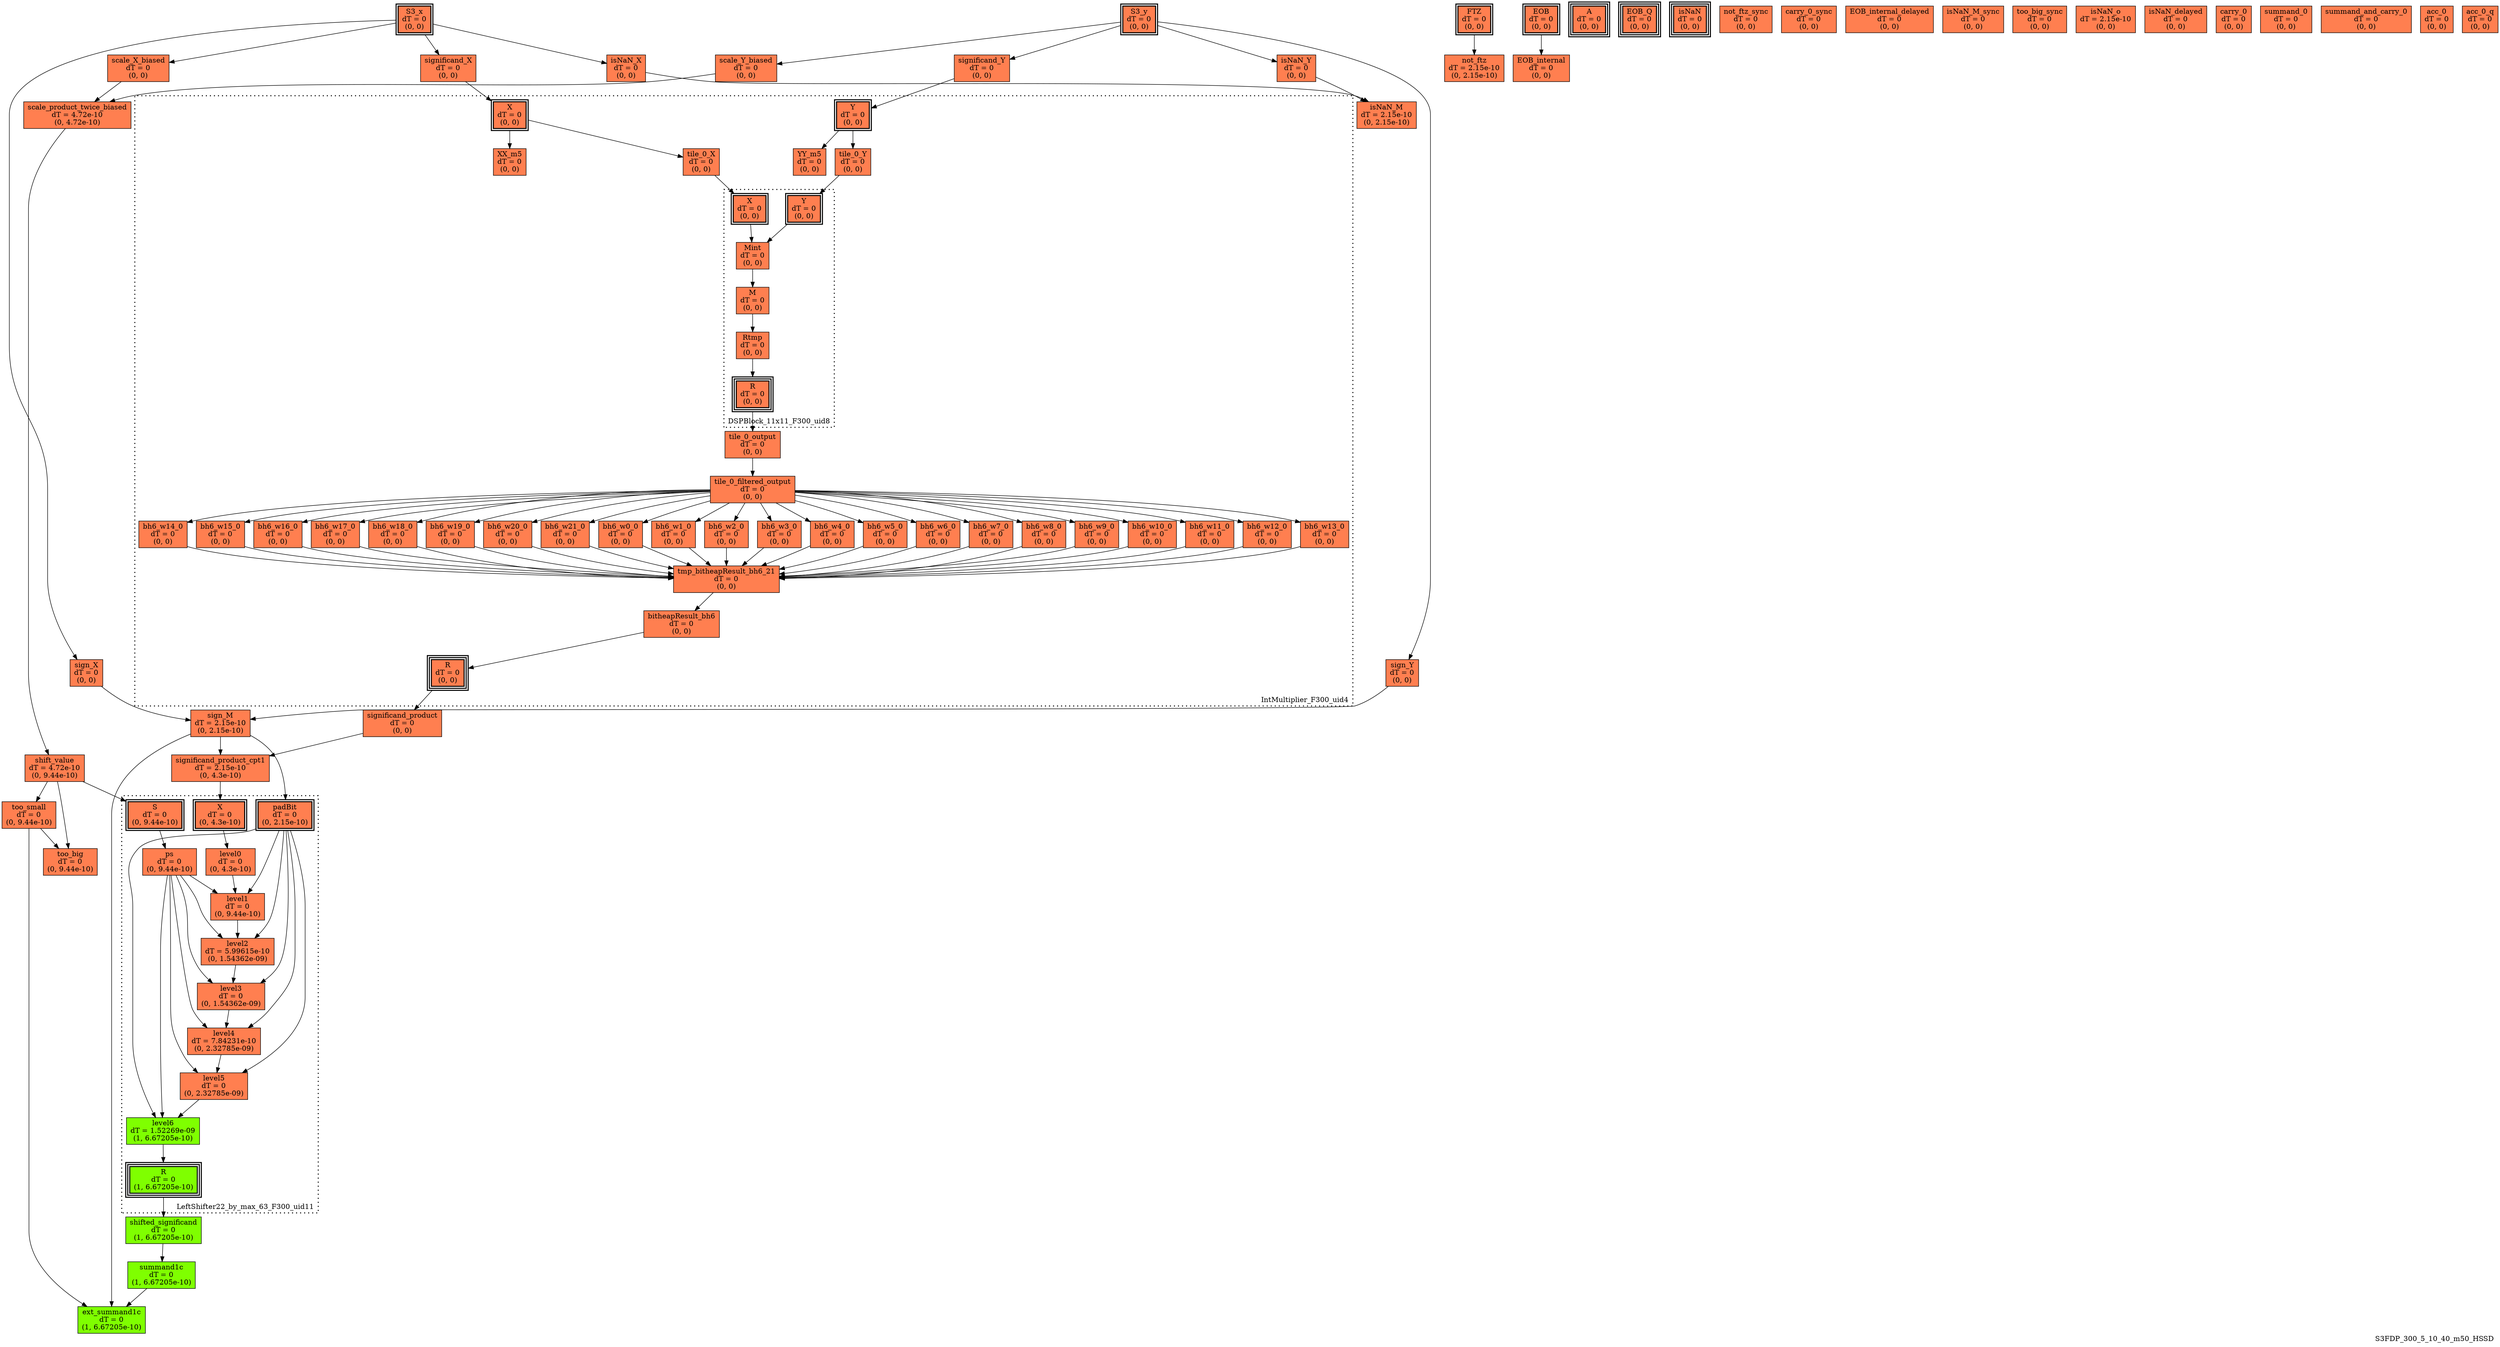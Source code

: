 digraph S3FDP_300_5_10_40_m50_HSSD
{
	//graph drawing options
	label=S3FDP_300_5_10_40_m50_HSSD;
	labelloc=bottom;
	labeljust=right;
	ratio=auto;
	nodesep=0.25;
	ranksep=0.5;

	//input/output signals of operator S3FDP_300_5_10_40_m50_HSSD
	S3_x__S3FDP_300_5_10_40_m50_HSSD [ label="S3_x\ndT = 0\n(0, 0)", shape=box, color=black, style="bold, filled", fillcolor=coral, peripheries=2 ];
	S3_y__S3FDP_300_5_10_40_m50_HSSD [ label="S3_y\ndT = 0\n(0, 0)", shape=box, color=black, style="bold, filled", fillcolor=coral, peripheries=2 ];
	FTZ__S3FDP_300_5_10_40_m50_HSSD [ label="FTZ\ndT = 0\n(0, 0)", shape=box, color=black, style="bold, filled", fillcolor=coral, peripheries=2 ];
	EOB__S3FDP_300_5_10_40_m50_HSSD [ label="EOB\ndT = 0\n(0, 0)", shape=box, color=black, style="bold, filled", fillcolor=coral, peripheries=2 ];
	A__S3FDP_300_5_10_40_m50_HSSD [ label="A\ndT = 0\n(0, 0)", shape=box, color=black, style="bold, filled", fillcolor=coral, peripheries=3 ];
	EOB_Q__S3FDP_300_5_10_40_m50_HSSD [ label="EOB_Q\ndT = 0\n(0, 0)", shape=box, color=black, style="bold, filled", fillcolor=coral, peripheries=3 ];
	isNaN__S3FDP_300_5_10_40_m50_HSSD [ label="isNaN\ndT = 0\n(0, 0)", shape=box, color=black, style="bold, filled", fillcolor=coral, peripheries=3 ];
	{rank=same S3_x__S3FDP_300_5_10_40_m50_HSSD, S3_y__S3FDP_300_5_10_40_m50_HSSD, FTZ__S3FDP_300_5_10_40_m50_HSSD, EOB__S3FDP_300_5_10_40_m50_HSSD};
	{rank=same A__S3FDP_300_5_10_40_m50_HSSD, EOB_Q__S3FDP_300_5_10_40_m50_HSSD, isNaN__S3FDP_300_5_10_40_m50_HSSD};
	//internal signals of operator S3FDP_300_5_10_40_m50_HSSD
	sign_X__S3FDP_300_5_10_40_m50_HSSD [ label="sign_X\ndT = 0\n(0, 0)", shape=box, color=black, style=filled, fillcolor=coral, peripheries=1 ];
	sign_Y__S3FDP_300_5_10_40_m50_HSSD [ label="sign_Y\ndT = 0\n(0, 0)", shape=box, color=black, style=filled, fillcolor=coral, peripheries=1 ];
	sign_M__S3FDP_300_5_10_40_m50_HSSD [ label="sign_M\ndT = 2.15e-10\n(0, 2.15e-10)", shape=box, color=black, style=filled, fillcolor=coral, peripheries=1 ];
	isNaN_X__S3FDP_300_5_10_40_m50_HSSD [ label="isNaN_X\ndT = 0\n(0, 0)", shape=box, color=black, style=filled, fillcolor=coral, peripheries=1 ];
	isNaN_Y__S3FDP_300_5_10_40_m50_HSSD [ label="isNaN_Y\ndT = 0\n(0, 0)", shape=box, color=black, style=filled, fillcolor=coral, peripheries=1 ];
	isNaN_M__S3FDP_300_5_10_40_m50_HSSD [ label="isNaN_M\ndT = 2.15e-10\n(0, 2.15e-10)", shape=box, color=black, style=filled, fillcolor=coral, peripheries=1 ];
	significand_X__S3FDP_300_5_10_40_m50_HSSD [ label="significand_X\ndT = 0\n(0, 0)", shape=box, color=black, style=filled, fillcolor=coral, peripheries=1 ];
	significand_Y__S3FDP_300_5_10_40_m50_HSSD [ label="significand_Y\ndT = 0\n(0, 0)", shape=box, color=black, style=filled, fillcolor=coral, peripheries=1 ];
	significand_product__S3FDP_300_5_10_40_m50_HSSD [ label="significand_product\ndT = 0\n(0, 0)", shape=box, color=black, style=filled, fillcolor=coral, peripheries=1 ];
	scale_X_biased__S3FDP_300_5_10_40_m50_HSSD [ label="scale_X_biased\ndT = 0\n(0, 0)", shape=box, color=black, style=filled, fillcolor=coral, peripheries=1 ];
	scale_Y_biased__S3FDP_300_5_10_40_m50_HSSD [ label="scale_Y_biased\ndT = 0\n(0, 0)", shape=box, color=black, style=filled, fillcolor=coral, peripheries=1 ];
	scale_product_twice_biased__S3FDP_300_5_10_40_m50_HSSD [ label="scale_product_twice_biased\ndT = 4.72e-10\n(0, 4.72e-10)", shape=box, color=black, style=filled, fillcolor=coral, peripheries=1 ];
	significand_product_cpt1__S3FDP_300_5_10_40_m50_HSSD [ label="significand_product_cpt1\ndT = 2.15e-10\n(0, 4.3e-10)", shape=box, color=black, style=filled, fillcolor=coral, peripheries=1 ];
	shift_value__S3FDP_300_5_10_40_m50_HSSD [ label="shift_value\ndT = 4.72e-10\n(0, 9.44e-10)", shape=box, color=black, style=filled, fillcolor=coral, peripheries=1 ];
	shifted_significand__S3FDP_300_5_10_40_m50_HSSD [ label="shifted_significand\ndT = 0\n(1, 6.67205e-10)", shape=box, color=black, style=filled, fillcolor=chartreuse, peripheries=1 ];
	too_small__S3FDP_300_5_10_40_m50_HSSD [ label="too_small\ndT = 0\n(0, 9.44e-10)", shape=box, color=black, style=filled, fillcolor=coral, peripheries=1 ];
	too_big__S3FDP_300_5_10_40_m50_HSSD [ label="too_big\ndT = 0\n(0, 9.44e-10)", shape=box, color=black, style=filled, fillcolor=coral, peripheries=1 ];
	summand1c__S3FDP_300_5_10_40_m50_HSSD [ label="summand1c\ndT = 0\n(1, 6.67205e-10)", shape=box, color=black, style=filled, fillcolor=chartreuse, peripheries=1 ];
	ext_summand1c__S3FDP_300_5_10_40_m50_HSSD [ label="ext_summand1c\ndT = 0\n(1, 6.67205e-10)", shape=box, color=black, style=filled, fillcolor=chartreuse, peripheries=1 ];
	not_ftz__S3FDP_300_5_10_40_m50_HSSD [ label="not_ftz\ndT = 2.15e-10\n(0, 2.15e-10)", shape=box, color=black, style=filled, fillcolor=coral, peripheries=1 ];
	EOB_internal__S3FDP_300_5_10_40_m50_HSSD [ label="EOB_internal\ndT = 0\n(0, 0)", shape=box, color=black, style=filled, fillcolor=coral, peripheries=1 ];
	not_ftz_sync__S3FDP_300_5_10_40_m50_HSSD [ label="not_ftz_sync\ndT = 0\n(0, 0)", shape=box, color=black, style=filled, fillcolor=coral, peripheries=1 ];
	carry_0_sync__S3FDP_300_5_10_40_m50_HSSD [ label="carry_0_sync\ndT = 0\n(0, 0)", shape=box, color=black, style=filled, fillcolor=coral, peripheries=1 ];
	EOB_internal_delayed__S3FDP_300_5_10_40_m50_HSSD [ label="EOB_internal_delayed\ndT = 0\n(0, 0)", shape=box, color=black, style=filled, fillcolor=coral, peripheries=1 ];
	isNaN_M_sync__S3FDP_300_5_10_40_m50_HSSD [ label="isNaN_M_sync\ndT = 0\n(0, 0)", shape=box, color=black, style=filled, fillcolor=coral, peripheries=1 ];
	too_big_sync__S3FDP_300_5_10_40_m50_HSSD [ label="too_big_sync\ndT = 0\n(0, 0)", shape=box, color=black, style=filled, fillcolor=coral, peripheries=1 ];
	isNaN_o__S3FDP_300_5_10_40_m50_HSSD [ label="isNaN_o\ndT = 2.15e-10\n(0, 0)", shape=box, color=black, style=filled, fillcolor=coral, peripheries=1 ];
	isNaN_delayed__S3FDP_300_5_10_40_m50_HSSD [ label="isNaN_delayed\ndT = 0\n(0, 0)", shape=box, color=black, style=filled, fillcolor=coral, peripheries=1 ];
	carry_0__S3FDP_300_5_10_40_m50_HSSD [ label="carry_0\ndT = 0\n(0, 0)", shape=box, color=black, style=filled, fillcolor=coral, peripheries=1 ];
	summand_0__S3FDP_300_5_10_40_m50_HSSD [ label="summand_0\ndT = 0\n(0, 0)", shape=box, color=black, style=filled, fillcolor=coral, peripheries=1 ];
	summand_and_carry_0__S3FDP_300_5_10_40_m50_HSSD [ label="summand_and_carry_0\ndT = 0\n(0, 0)", shape=box, color=black, style=filled, fillcolor=coral, peripheries=1 ];
	acc_0__S3FDP_300_5_10_40_m50_HSSD [ label="acc_0\ndT = 0\n(0, 0)", shape=box, color=black, style=filled, fillcolor=coral, peripheries=1 ];
	acc_0_q__S3FDP_300_5_10_40_m50_HSSD [ label="acc_0_q\ndT = 0\n(0, 0)", shape=box, color=black, style=filled, fillcolor=coral, peripheries=1 ];

	//subcomponents of operator S3FDP_300_5_10_40_m50_HSSD

	subgraph cluster_IntMultiplier_F300_uid4
	{
		//graph drawing options
		label=IntMultiplier_F300_uid4;
		labelloc=bottom;
		labeljust=right;
		style="bold, dotted";
		ratio=auto;
		nodesep=0.25;
		ranksep=0.5;

		//input/output signals of operator IntMultiplier_F300_uid4
		X__IntMultiplier_F300_uid4 [ label="X\ndT = 0\n(0, 0)", shape=box, color=black, style="bold, filled", fillcolor=coral, peripheries=2 ];
		Y__IntMultiplier_F300_uid4 [ label="Y\ndT = 0\n(0, 0)", shape=box, color=black, style="bold, filled", fillcolor=coral, peripheries=2 ];
		R__IntMultiplier_F300_uid4 [ label="R\ndT = 0\n(0, 0)", shape=box, color=black, style="bold, filled", fillcolor=coral, peripheries=3 ];
		{rank=same X__IntMultiplier_F300_uid4, Y__IntMultiplier_F300_uid4};
		{rank=same R__IntMultiplier_F300_uid4};
		//internal signals of operator IntMultiplier_F300_uid4
		XX_m5__IntMultiplier_F300_uid4 [ label="XX_m5\ndT = 0\n(0, 0)", shape=box, color=black, style=filled, fillcolor=coral, peripheries=1 ];
		YY_m5__IntMultiplier_F300_uid4 [ label="YY_m5\ndT = 0\n(0, 0)", shape=box, color=black, style=filled, fillcolor=coral, peripheries=1 ];
		tile_0_X__IntMultiplier_F300_uid4 [ label="tile_0_X\ndT = 0\n(0, 0)", shape=box, color=black, style=filled, fillcolor=coral, peripheries=1 ];
		tile_0_Y__IntMultiplier_F300_uid4 [ label="tile_0_Y\ndT = 0\n(0, 0)", shape=box, color=black, style=filled, fillcolor=coral, peripheries=1 ];
		tile_0_output__IntMultiplier_F300_uid4 [ label="tile_0_output\ndT = 0\n(0, 0)", shape=box, color=black, style=filled, fillcolor=coral, peripheries=1 ];
		tile_0_filtered_output__IntMultiplier_F300_uid4 [ label="tile_0_filtered_output\ndT = 0\n(0, 0)", shape=box, color=black, style=filled, fillcolor=coral, peripheries=1 ];
		bh6_w0_0__IntMultiplier_F300_uid4 [ label="bh6_w0_0\ndT = 0\n(0, 0)", shape=box, color=black, style=filled, fillcolor=coral, peripheries=1 ];
		bh6_w1_0__IntMultiplier_F300_uid4 [ label="bh6_w1_0\ndT = 0\n(0, 0)", shape=box, color=black, style=filled, fillcolor=coral, peripheries=1 ];
		bh6_w2_0__IntMultiplier_F300_uid4 [ label="bh6_w2_0\ndT = 0\n(0, 0)", shape=box, color=black, style=filled, fillcolor=coral, peripheries=1 ];
		bh6_w3_0__IntMultiplier_F300_uid4 [ label="bh6_w3_0\ndT = 0\n(0, 0)", shape=box, color=black, style=filled, fillcolor=coral, peripheries=1 ];
		bh6_w4_0__IntMultiplier_F300_uid4 [ label="bh6_w4_0\ndT = 0\n(0, 0)", shape=box, color=black, style=filled, fillcolor=coral, peripheries=1 ];
		bh6_w5_0__IntMultiplier_F300_uid4 [ label="bh6_w5_0\ndT = 0\n(0, 0)", shape=box, color=black, style=filled, fillcolor=coral, peripheries=1 ];
		bh6_w6_0__IntMultiplier_F300_uid4 [ label="bh6_w6_0\ndT = 0\n(0, 0)", shape=box, color=black, style=filled, fillcolor=coral, peripheries=1 ];
		bh6_w7_0__IntMultiplier_F300_uid4 [ label="bh6_w7_0\ndT = 0\n(0, 0)", shape=box, color=black, style=filled, fillcolor=coral, peripheries=1 ];
		bh6_w8_0__IntMultiplier_F300_uid4 [ label="bh6_w8_0\ndT = 0\n(0, 0)", shape=box, color=black, style=filled, fillcolor=coral, peripheries=1 ];
		bh6_w9_0__IntMultiplier_F300_uid4 [ label="bh6_w9_0\ndT = 0\n(0, 0)", shape=box, color=black, style=filled, fillcolor=coral, peripheries=1 ];
		bh6_w10_0__IntMultiplier_F300_uid4 [ label="bh6_w10_0\ndT = 0\n(0, 0)", shape=box, color=black, style=filled, fillcolor=coral, peripheries=1 ];
		bh6_w11_0__IntMultiplier_F300_uid4 [ label="bh6_w11_0\ndT = 0\n(0, 0)", shape=box, color=black, style=filled, fillcolor=coral, peripheries=1 ];
		bh6_w12_0__IntMultiplier_F300_uid4 [ label="bh6_w12_0\ndT = 0\n(0, 0)", shape=box, color=black, style=filled, fillcolor=coral, peripheries=1 ];
		bh6_w13_0__IntMultiplier_F300_uid4 [ label="bh6_w13_0\ndT = 0\n(0, 0)", shape=box, color=black, style=filled, fillcolor=coral, peripheries=1 ];
		bh6_w14_0__IntMultiplier_F300_uid4 [ label="bh6_w14_0\ndT = 0\n(0, 0)", shape=box, color=black, style=filled, fillcolor=coral, peripheries=1 ];
		bh6_w15_0__IntMultiplier_F300_uid4 [ label="bh6_w15_0\ndT = 0\n(0, 0)", shape=box, color=black, style=filled, fillcolor=coral, peripheries=1 ];
		bh6_w16_0__IntMultiplier_F300_uid4 [ label="bh6_w16_0\ndT = 0\n(0, 0)", shape=box, color=black, style=filled, fillcolor=coral, peripheries=1 ];
		bh6_w17_0__IntMultiplier_F300_uid4 [ label="bh6_w17_0\ndT = 0\n(0, 0)", shape=box, color=black, style=filled, fillcolor=coral, peripheries=1 ];
		bh6_w18_0__IntMultiplier_F300_uid4 [ label="bh6_w18_0\ndT = 0\n(0, 0)", shape=box, color=black, style=filled, fillcolor=coral, peripheries=1 ];
		bh6_w19_0__IntMultiplier_F300_uid4 [ label="bh6_w19_0\ndT = 0\n(0, 0)", shape=box, color=black, style=filled, fillcolor=coral, peripheries=1 ];
		bh6_w20_0__IntMultiplier_F300_uid4 [ label="bh6_w20_0\ndT = 0\n(0, 0)", shape=box, color=black, style=filled, fillcolor=coral, peripheries=1 ];
		bh6_w21_0__IntMultiplier_F300_uid4 [ label="bh6_w21_0\ndT = 0\n(0, 0)", shape=box, color=black, style=filled, fillcolor=coral, peripheries=1 ];
		tmp_bitheapResult_bh6_21__IntMultiplier_F300_uid4 [ label="tmp_bitheapResult_bh6_21\ndT = 0\n(0, 0)", shape=box, color=black, style=filled, fillcolor=coral, peripheries=1 ];
		bitheapResult_bh6__IntMultiplier_F300_uid4 [ label="bitheapResult_bh6\ndT = 0\n(0, 0)", shape=box, color=black, style=filled, fillcolor=coral, peripheries=1 ];

		//subcomponents of operator IntMultiplier_F300_uid4

		subgraph cluster_DSPBlock_11x11_F300_uid8
		{
			//graph drawing options
			label=DSPBlock_11x11_F300_uid8;
			labelloc=bottom;
			labeljust=right;
			style="bold, dotted";
			ratio=auto;
			nodesep=0.25;
			ranksep=0.5;

			//input/output signals of operator DSPBlock_11x11_F300_uid8
			X__DSPBlock_11x11_F300_uid8 [ label="X\ndT = 0\n(0, 0)", shape=box, color=black, style="bold, filled", fillcolor=coral, peripheries=2 ];
			Y__DSPBlock_11x11_F300_uid8 [ label="Y\ndT = 0\n(0, 0)", shape=box, color=black, style="bold, filled", fillcolor=coral, peripheries=2 ];
			R__DSPBlock_11x11_F300_uid8 [ label="R\ndT = 0\n(0, 0)", shape=box, color=black, style="bold, filled", fillcolor=coral, peripheries=3 ];
			{rank=same X__DSPBlock_11x11_F300_uid8, Y__DSPBlock_11x11_F300_uid8};
			{rank=same R__DSPBlock_11x11_F300_uid8};
			//internal signals of operator DSPBlock_11x11_F300_uid8
			Mint__DSPBlock_11x11_F300_uid8 [ label="Mint\ndT = 0\n(0, 0)", shape=box, color=black, style=filled, fillcolor=coral, peripheries=1 ];
			M__DSPBlock_11x11_F300_uid8 [ label="M\ndT = 0\n(0, 0)", shape=box, color=black, style=filled, fillcolor=coral, peripheries=1 ];
			Rtmp__DSPBlock_11x11_F300_uid8 [ label="Rtmp\ndT = 0\n(0, 0)", shape=box, color=black, style=filled, fillcolor=coral, peripheries=1 ];

			//subcomponents of operator DSPBlock_11x11_F300_uid8

			//input and internal signal connections of operator DSPBlock_11x11_F300_uid8
			X__DSPBlock_11x11_F300_uid8 -> Mint__DSPBlock_11x11_F300_uid8 [ arrowhead=normal, arrowsize=1.0, arrowtail=normal, color=black, dir=forward  ];
			Y__DSPBlock_11x11_F300_uid8 -> Mint__DSPBlock_11x11_F300_uid8 [ arrowhead=normal, arrowsize=1.0, arrowtail=normal, color=black, dir=forward  ];
			Mint__DSPBlock_11x11_F300_uid8 -> M__DSPBlock_11x11_F300_uid8 [ arrowhead=normal, arrowsize=1.0, arrowtail=normal, color=black, dir=forward  ];
			M__DSPBlock_11x11_F300_uid8 -> Rtmp__DSPBlock_11x11_F300_uid8 [ arrowhead=normal, arrowsize=1.0, arrowtail=normal, color=black, dir=forward  ];
			Rtmp__DSPBlock_11x11_F300_uid8 -> R__DSPBlock_11x11_F300_uid8 [ arrowhead=normal, arrowsize=1.0, arrowtail=normal, color=black, dir=forward  ];
		}

			//output signal connections of operator DSPBlock_11x11_F300_uid8
			R__DSPBlock_11x11_F300_uid8 -> tile_0_output__IntMultiplier_F300_uid4 [ arrowhead=normal, arrowsize=1.0, arrowtail=normal, color=black, dir=forward  ];

		//input and internal signal connections of operator IntMultiplier_F300_uid4
		X__IntMultiplier_F300_uid4 -> XX_m5__IntMultiplier_F300_uid4 [ arrowhead=normal, arrowsize=1.0, arrowtail=normal, color=black, dir=forward  ];
		X__IntMultiplier_F300_uid4 -> tile_0_X__IntMultiplier_F300_uid4 [ arrowhead=normal, arrowsize=1.0, arrowtail=normal, color=black, dir=forward  ];
		Y__IntMultiplier_F300_uid4 -> YY_m5__IntMultiplier_F300_uid4 [ arrowhead=normal, arrowsize=1.0, arrowtail=normal, color=black, dir=forward  ];
		Y__IntMultiplier_F300_uid4 -> tile_0_Y__IntMultiplier_F300_uid4 [ arrowhead=normal, arrowsize=1.0, arrowtail=normal, color=black, dir=forward  ];
		tile_0_X__IntMultiplier_F300_uid4 -> X__DSPBlock_11x11_F300_uid8 [ arrowhead=normal, arrowsize=1.0, arrowtail=normal, color=black, dir=forward  ];
		tile_0_Y__IntMultiplier_F300_uid4 -> Y__DSPBlock_11x11_F300_uid8 [ arrowhead=normal, arrowsize=1.0, arrowtail=normal, color=black, dir=forward  ];
		tile_0_output__IntMultiplier_F300_uid4 -> tile_0_filtered_output__IntMultiplier_F300_uid4 [ arrowhead=normal, arrowsize=1.0, arrowtail=normal, color=black, dir=forward  ];
		tile_0_filtered_output__IntMultiplier_F300_uid4 -> bh6_w0_0__IntMultiplier_F300_uid4 [ arrowhead=normal, arrowsize=1.0, arrowtail=normal, color=black, dir=forward  ];
		tile_0_filtered_output__IntMultiplier_F300_uid4 -> bh6_w1_0__IntMultiplier_F300_uid4 [ arrowhead=normal, arrowsize=1.0, arrowtail=normal, color=black, dir=forward  ];
		tile_0_filtered_output__IntMultiplier_F300_uid4 -> bh6_w2_0__IntMultiplier_F300_uid4 [ arrowhead=normal, arrowsize=1.0, arrowtail=normal, color=black, dir=forward  ];
		tile_0_filtered_output__IntMultiplier_F300_uid4 -> bh6_w3_0__IntMultiplier_F300_uid4 [ arrowhead=normal, arrowsize=1.0, arrowtail=normal, color=black, dir=forward  ];
		tile_0_filtered_output__IntMultiplier_F300_uid4 -> bh6_w4_0__IntMultiplier_F300_uid4 [ arrowhead=normal, arrowsize=1.0, arrowtail=normal, color=black, dir=forward  ];
		tile_0_filtered_output__IntMultiplier_F300_uid4 -> bh6_w5_0__IntMultiplier_F300_uid4 [ arrowhead=normal, arrowsize=1.0, arrowtail=normal, color=black, dir=forward  ];
		tile_0_filtered_output__IntMultiplier_F300_uid4 -> bh6_w6_0__IntMultiplier_F300_uid4 [ arrowhead=normal, arrowsize=1.0, arrowtail=normal, color=black, dir=forward  ];
		tile_0_filtered_output__IntMultiplier_F300_uid4 -> bh6_w7_0__IntMultiplier_F300_uid4 [ arrowhead=normal, arrowsize=1.0, arrowtail=normal, color=black, dir=forward  ];
		tile_0_filtered_output__IntMultiplier_F300_uid4 -> bh6_w8_0__IntMultiplier_F300_uid4 [ arrowhead=normal, arrowsize=1.0, arrowtail=normal, color=black, dir=forward  ];
		tile_0_filtered_output__IntMultiplier_F300_uid4 -> bh6_w9_0__IntMultiplier_F300_uid4 [ arrowhead=normal, arrowsize=1.0, arrowtail=normal, color=black, dir=forward  ];
		tile_0_filtered_output__IntMultiplier_F300_uid4 -> bh6_w10_0__IntMultiplier_F300_uid4 [ arrowhead=normal, arrowsize=1.0, arrowtail=normal, color=black, dir=forward  ];
		tile_0_filtered_output__IntMultiplier_F300_uid4 -> bh6_w11_0__IntMultiplier_F300_uid4 [ arrowhead=normal, arrowsize=1.0, arrowtail=normal, color=black, dir=forward  ];
		tile_0_filtered_output__IntMultiplier_F300_uid4 -> bh6_w12_0__IntMultiplier_F300_uid4 [ arrowhead=normal, arrowsize=1.0, arrowtail=normal, color=black, dir=forward  ];
		tile_0_filtered_output__IntMultiplier_F300_uid4 -> bh6_w13_0__IntMultiplier_F300_uid4 [ arrowhead=normal, arrowsize=1.0, arrowtail=normal, color=black, dir=forward  ];
		tile_0_filtered_output__IntMultiplier_F300_uid4 -> bh6_w14_0__IntMultiplier_F300_uid4 [ arrowhead=normal, arrowsize=1.0, arrowtail=normal, color=black, dir=forward  ];
		tile_0_filtered_output__IntMultiplier_F300_uid4 -> bh6_w15_0__IntMultiplier_F300_uid4 [ arrowhead=normal, arrowsize=1.0, arrowtail=normal, color=black, dir=forward  ];
		tile_0_filtered_output__IntMultiplier_F300_uid4 -> bh6_w16_0__IntMultiplier_F300_uid4 [ arrowhead=normal, arrowsize=1.0, arrowtail=normal, color=black, dir=forward  ];
		tile_0_filtered_output__IntMultiplier_F300_uid4 -> bh6_w17_0__IntMultiplier_F300_uid4 [ arrowhead=normal, arrowsize=1.0, arrowtail=normal, color=black, dir=forward  ];
		tile_0_filtered_output__IntMultiplier_F300_uid4 -> bh6_w18_0__IntMultiplier_F300_uid4 [ arrowhead=normal, arrowsize=1.0, arrowtail=normal, color=black, dir=forward  ];
		tile_0_filtered_output__IntMultiplier_F300_uid4 -> bh6_w19_0__IntMultiplier_F300_uid4 [ arrowhead=normal, arrowsize=1.0, arrowtail=normal, color=black, dir=forward  ];
		tile_0_filtered_output__IntMultiplier_F300_uid4 -> bh6_w20_0__IntMultiplier_F300_uid4 [ arrowhead=normal, arrowsize=1.0, arrowtail=normal, color=black, dir=forward  ];
		tile_0_filtered_output__IntMultiplier_F300_uid4 -> bh6_w21_0__IntMultiplier_F300_uid4 [ arrowhead=normal, arrowsize=1.0, arrowtail=normal, color=black, dir=forward  ];
		bh6_w0_0__IntMultiplier_F300_uid4 -> tmp_bitheapResult_bh6_21__IntMultiplier_F300_uid4 [ arrowhead=normal, arrowsize=1.0, arrowtail=normal, color=black, dir=forward  ];
		bh6_w1_0__IntMultiplier_F300_uid4 -> tmp_bitheapResult_bh6_21__IntMultiplier_F300_uid4 [ arrowhead=normal, arrowsize=1.0, arrowtail=normal, color=black, dir=forward  ];
		bh6_w2_0__IntMultiplier_F300_uid4 -> tmp_bitheapResult_bh6_21__IntMultiplier_F300_uid4 [ arrowhead=normal, arrowsize=1.0, arrowtail=normal, color=black, dir=forward  ];
		bh6_w3_0__IntMultiplier_F300_uid4 -> tmp_bitheapResult_bh6_21__IntMultiplier_F300_uid4 [ arrowhead=normal, arrowsize=1.0, arrowtail=normal, color=black, dir=forward  ];
		bh6_w4_0__IntMultiplier_F300_uid4 -> tmp_bitheapResult_bh6_21__IntMultiplier_F300_uid4 [ arrowhead=normal, arrowsize=1.0, arrowtail=normal, color=black, dir=forward  ];
		bh6_w5_0__IntMultiplier_F300_uid4 -> tmp_bitheapResult_bh6_21__IntMultiplier_F300_uid4 [ arrowhead=normal, arrowsize=1.0, arrowtail=normal, color=black, dir=forward  ];
		bh6_w6_0__IntMultiplier_F300_uid4 -> tmp_bitheapResult_bh6_21__IntMultiplier_F300_uid4 [ arrowhead=normal, arrowsize=1.0, arrowtail=normal, color=black, dir=forward  ];
		bh6_w7_0__IntMultiplier_F300_uid4 -> tmp_bitheapResult_bh6_21__IntMultiplier_F300_uid4 [ arrowhead=normal, arrowsize=1.0, arrowtail=normal, color=black, dir=forward  ];
		bh6_w8_0__IntMultiplier_F300_uid4 -> tmp_bitheapResult_bh6_21__IntMultiplier_F300_uid4 [ arrowhead=normal, arrowsize=1.0, arrowtail=normal, color=black, dir=forward  ];
		bh6_w9_0__IntMultiplier_F300_uid4 -> tmp_bitheapResult_bh6_21__IntMultiplier_F300_uid4 [ arrowhead=normal, arrowsize=1.0, arrowtail=normal, color=black, dir=forward  ];
		bh6_w10_0__IntMultiplier_F300_uid4 -> tmp_bitheapResult_bh6_21__IntMultiplier_F300_uid4 [ arrowhead=normal, arrowsize=1.0, arrowtail=normal, color=black, dir=forward  ];
		bh6_w11_0__IntMultiplier_F300_uid4 -> tmp_bitheapResult_bh6_21__IntMultiplier_F300_uid4 [ arrowhead=normal, arrowsize=1.0, arrowtail=normal, color=black, dir=forward  ];
		bh6_w12_0__IntMultiplier_F300_uid4 -> tmp_bitheapResult_bh6_21__IntMultiplier_F300_uid4 [ arrowhead=normal, arrowsize=1.0, arrowtail=normal, color=black, dir=forward  ];
		bh6_w13_0__IntMultiplier_F300_uid4 -> tmp_bitheapResult_bh6_21__IntMultiplier_F300_uid4 [ arrowhead=normal, arrowsize=1.0, arrowtail=normal, color=black, dir=forward  ];
		bh6_w14_0__IntMultiplier_F300_uid4 -> tmp_bitheapResult_bh6_21__IntMultiplier_F300_uid4 [ arrowhead=normal, arrowsize=1.0, arrowtail=normal, color=black, dir=forward  ];
		bh6_w15_0__IntMultiplier_F300_uid4 -> tmp_bitheapResult_bh6_21__IntMultiplier_F300_uid4 [ arrowhead=normal, arrowsize=1.0, arrowtail=normal, color=black, dir=forward  ];
		bh6_w16_0__IntMultiplier_F300_uid4 -> tmp_bitheapResult_bh6_21__IntMultiplier_F300_uid4 [ arrowhead=normal, arrowsize=1.0, arrowtail=normal, color=black, dir=forward  ];
		bh6_w17_0__IntMultiplier_F300_uid4 -> tmp_bitheapResult_bh6_21__IntMultiplier_F300_uid4 [ arrowhead=normal, arrowsize=1.0, arrowtail=normal, color=black, dir=forward  ];
		bh6_w18_0__IntMultiplier_F300_uid4 -> tmp_bitheapResult_bh6_21__IntMultiplier_F300_uid4 [ arrowhead=normal, arrowsize=1.0, arrowtail=normal, color=black, dir=forward  ];
		bh6_w19_0__IntMultiplier_F300_uid4 -> tmp_bitheapResult_bh6_21__IntMultiplier_F300_uid4 [ arrowhead=normal, arrowsize=1.0, arrowtail=normal, color=black, dir=forward  ];
		bh6_w20_0__IntMultiplier_F300_uid4 -> tmp_bitheapResult_bh6_21__IntMultiplier_F300_uid4 [ arrowhead=normal, arrowsize=1.0, arrowtail=normal, color=black, dir=forward  ];
		bh6_w21_0__IntMultiplier_F300_uid4 -> tmp_bitheapResult_bh6_21__IntMultiplier_F300_uid4 [ arrowhead=normal, arrowsize=1.0, arrowtail=normal, color=black, dir=forward  ];
		tmp_bitheapResult_bh6_21__IntMultiplier_F300_uid4 -> bitheapResult_bh6__IntMultiplier_F300_uid4 [ arrowhead=normal, arrowsize=1.0, arrowtail=normal, color=black, dir=forward  ];
		bitheapResult_bh6__IntMultiplier_F300_uid4 -> R__IntMultiplier_F300_uid4 [ arrowhead=normal, arrowsize=1.0, arrowtail=normal, color=black, dir=forward  ];
	}

		//output signal connections of operator IntMultiplier_F300_uid4
		R__IntMultiplier_F300_uid4 -> significand_product__S3FDP_300_5_10_40_m50_HSSD [ arrowhead=normal, arrowsize=1.0, arrowtail=normal, color=black, dir=forward  ];

	subgraph cluster_LeftShifter22_by_max_63_F300_uid11
	{
		//graph drawing options
		label=LeftShifter22_by_max_63_F300_uid11;
		labelloc=bottom;
		labeljust=right;
		style="bold, dotted";
		ratio=auto;
		nodesep=0.25;
		ranksep=0.5;

		//input/output signals of operator LeftShifter22_by_max_63_F300_uid11
		X__LeftShifter22_by_max_63_F300_uid11 [ label="X\ndT = 0\n(0, 4.3e-10)", shape=box, color=black, style="bold, filled", fillcolor=coral, peripheries=2 ];
		S__LeftShifter22_by_max_63_F300_uid11 [ label="S\ndT = 0\n(0, 9.44e-10)", shape=box, color=black, style="bold, filled", fillcolor=coral, peripheries=2 ];
		padBit__LeftShifter22_by_max_63_F300_uid11 [ label="padBit\ndT = 0\n(0, 2.15e-10)", shape=box, color=black, style="bold, filled", fillcolor=coral, peripheries=2 ];
		R__LeftShifter22_by_max_63_F300_uid11 [ label="R\ndT = 0\n(1, 6.67205e-10)", shape=box, color=black, style="bold, filled", fillcolor=chartreuse, peripheries=3 ];
		{rank=same X__LeftShifter22_by_max_63_F300_uid11, S__LeftShifter22_by_max_63_F300_uid11, padBit__LeftShifter22_by_max_63_F300_uid11};
		{rank=same R__LeftShifter22_by_max_63_F300_uid11};
		//internal signals of operator LeftShifter22_by_max_63_F300_uid11
		ps__LeftShifter22_by_max_63_F300_uid11 [ label="ps\ndT = 0\n(0, 9.44e-10)", shape=box, color=black, style=filled, fillcolor=coral, peripheries=1 ];
		level0__LeftShifter22_by_max_63_F300_uid11 [ label="level0\ndT = 0\n(0, 4.3e-10)", shape=box, color=black, style=filled, fillcolor=coral, peripheries=1 ];
		level1__LeftShifter22_by_max_63_F300_uid11 [ label="level1\ndT = 0\n(0, 9.44e-10)", shape=box, color=black, style=filled, fillcolor=coral, peripheries=1 ];
		level2__LeftShifter22_by_max_63_F300_uid11 [ label="level2\ndT = 5.99615e-10\n(0, 1.54362e-09)", shape=box, color=black, style=filled, fillcolor=coral, peripheries=1 ];
		level3__LeftShifter22_by_max_63_F300_uid11 [ label="level3\ndT = 0\n(0, 1.54362e-09)", shape=box, color=black, style=filled, fillcolor=coral, peripheries=1 ];
		level4__LeftShifter22_by_max_63_F300_uid11 [ label="level4\ndT = 7.84231e-10\n(0, 2.32785e-09)", shape=box, color=black, style=filled, fillcolor=coral, peripheries=1 ];
		level5__LeftShifter22_by_max_63_F300_uid11 [ label="level5\ndT = 0\n(0, 2.32785e-09)", shape=box, color=black, style=filled, fillcolor=coral, peripheries=1 ];
		level6__LeftShifter22_by_max_63_F300_uid11 [ label="level6\ndT = 1.52269e-09\n(1, 6.67205e-10)", shape=box, color=black, style=filled, fillcolor=chartreuse, peripheries=1 ];

		//subcomponents of operator LeftShifter22_by_max_63_F300_uid11

		//input and internal signal connections of operator LeftShifter22_by_max_63_F300_uid11
		X__LeftShifter22_by_max_63_F300_uid11 -> level0__LeftShifter22_by_max_63_F300_uid11 [ arrowhead=normal, arrowsize=1.0, arrowtail=normal, color=black, dir=forward  ];
		S__LeftShifter22_by_max_63_F300_uid11 -> ps__LeftShifter22_by_max_63_F300_uid11 [ arrowhead=normal, arrowsize=1.0, arrowtail=normal, color=black, dir=forward  ];
		padBit__LeftShifter22_by_max_63_F300_uid11 -> level1__LeftShifter22_by_max_63_F300_uid11 [ arrowhead=normal, arrowsize=1.0, arrowtail=normal, color=black, dir=forward  ];
		padBit__LeftShifter22_by_max_63_F300_uid11 -> level2__LeftShifter22_by_max_63_F300_uid11 [ arrowhead=normal, arrowsize=1.0, arrowtail=normal, color=black, dir=forward  ];
		padBit__LeftShifter22_by_max_63_F300_uid11 -> level3__LeftShifter22_by_max_63_F300_uid11 [ arrowhead=normal, arrowsize=1.0, arrowtail=normal, color=black, dir=forward  ];
		padBit__LeftShifter22_by_max_63_F300_uid11 -> level4__LeftShifter22_by_max_63_F300_uid11 [ arrowhead=normal, arrowsize=1.0, arrowtail=normal, color=black, dir=forward  ];
		padBit__LeftShifter22_by_max_63_F300_uid11 -> level5__LeftShifter22_by_max_63_F300_uid11 [ arrowhead=normal, arrowsize=1.0, arrowtail=normal, color=black, dir=forward  ];
		padBit__LeftShifter22_by_max_63_F300_uid11 -> level6__LeftShifter22_by_max_63_F300_uid11 [ arrowhead=normal, arrowsize=1.0, arrowtail=normal, color=black, dir=forward  ];
		ps__LeftShifter22_by_max_63_F300_uid11 -> level1__LeftShifter22_by_max_63_F300_uid11 [ arrowhead=normal, arrowsize=1.0, arrowtail=normal, color=black, dir=forward  ];
		ps__LeftShifter22_by_max_63_F300_uid11 -> level2__LeftShifter22_by_max_63_F300_uid11 [ arrowhead=normal, arrowsize=1.0, arrowtail=normal, color=black, dir=forward  ];
		ps__LeftShifter22_by_max_63_F300_uid11 -> level3__LeftShifter22_by_max_63_F300_uid11 [ arrowhead=normal, arrowsize=1.0, arrowtail=normal, color=black, dir=forward  ];
		ps__LeftShifter22_by_max_63_F300_uid11 -> level4__LeftShifter22_by_max_63_F300_uid11 [ arrowhead=normal, arrowsize=1.0, arrowtail=normal, color=black, dir=forward  ];
		ps__LeftShifter22_by_max_63_F300_uid11 -> level5__LeftShifter22_by_max_63_F300_uid11 [ arrowhead=normal, arrowsize=1.0, arrowtail=normal, color=black, dir=forward  ];
		ps__LeftShifter22_by_max_63_F300_uid11 -> level6__LeftShifter22_by_max_63_F300_uid11 [ arrowhead=normal, arrowsize=1.0, arrowtail=normal, color=black, dir=forward  ];
		level0__LeftShifter22_by_max_63_F300_uid11 -> level1__LeftShifter22_by_max_63_F300_uid11 [ arrowhead=normal, arrowsize=1.0, arrowtail=normal, color=black, dir=forward  ];
		level1__LeftShifter22_by_max_63_F300_uid11 -> level2__LeftShifter22_by_max_63_F300_uid11 [ arrowhead=normal, arrowsize=1.0, arrowtail=normal, color=black, dir=forward  ];
		level2__LeftShifter22_by_max_63_F300_uid11 -> level3__LeftShifter22_by_max_63_F300_uid11 [ arrowhead=normal, arrowsize=1.0, arrowtail=normal, color=black, dir=forward  ];
		level3__LeftShifter22_by_max_63_F300_uid11 -> level4__LeftShifter22_by_max_63_F300_uid11 [ arrowhead=normal, arrowsize=1.0, arrowtail=normal, color=black, dir=forward  ];
		level4__LeftShifter22_by_max_63_F300_uid11 -> level5__LeftShifter22_by_max_63_F300_uid11 [ arrowhead=normal, arrowsize=1.0, arrowtail=normal, color=black, dir=forward  ];
		level5__LeftShifter22_by_max_63_F300_uid11 -> level6__LeftShifter22_by_max_63_F300_uid11 [ arrowhead=normal, arrowsize=1.0, arrowtail=normal, color=black, dir=forward  ];
		level6__LeftShifter22_by_max_63_F300_uid11 -> R__LeftShifter22_by_max_63_F300_uid11 [ arrowhead=normal, arrowsize=1.0, arrowtail=normal, color=black, dir=forward  ];
	}

		//output signal connections of operator LeftShifter22_by_max_63_F300_uid11
		R__LeftShifter22_by_max_63_F300_uid11 -> shifted_significand__S3FDP_300_5_10_40_m50_HSSD [ arrowhead=normal, arrowsize=1.0, arrowtail=normal, color=black, dir=forward  ];

	//input and internal signal connections of operator S3FDP_300_5_10_40_m50_HSSD
	S3_x__S3FDP_300_5_10_40_m50_HSSD -> sign_X__S3FDP_300_5_10_40_m50_HSSD [ arrowhead=normal, arrowsize=1.0, arrowtail=normal, color=black, dir=forward  ];
	S3_x__S3FDP_300_5_10_40_m50_HSSD -> isNaN_X__S3FDP_300_5_10_40_m50_HSSD [ arrowhead=normal, arrowsize=1.0, arrowtail=normal, color=black, dir=forward  ];
	S3_x__S3FDP_300_5_10_40_m50_HSSD -> significand_X__S3FDP_300_5_10_40_m50_HSSD [ arrowhead=normal, arrowsize=1.0, arrowtail=normal, color=black, dir=forward  ];
	S3_x__S3FDP_300_5_10_40_m50_HSSD -> scale_X_biased__S3FDP_300_5_10_40_m50_HSSD [ arrowhead=normal, arrowsize=1.0, arrowtail=normal, color=black, dir=forward  ];
	S3_y__S3FDP_300_5_10_40_m50_HSSD -> sign_Y__S3FDP_300_5_10_40_m50_HSSD [ arrowhead=normal, arrowsize=1.0, arrowtail=normal, color=black, dir=forward  ];
	S3_y__S3FDP_300_5_10_40_m50_HSSD -> isNaN_Y__S3FDP_300_5_10_40_m50_HSSD [ arrowhead=normal, arrowsize=1.0, arrowtail=normal, color=black, dir=forward  ];
	S3_y__S3FDP_300_5_10_40_m50_HSSD -> significand_Y__S3FDP_300_5_10_40_m50_HSSD [ arrowhead=normal, arrowsize=1.0, arrowtail=normal, color=black, dir=forward  ];
	S3_y__S3FDP_300_5_10_40_m50_HSSD -> scale_Y_biased__S3FDP_300_5_10_40_m50_HSSD [ arrowhead=normal, arrowsize=1.0, arrowtail=normal, color=black, dir=forward  ];
	FTZ__S3FDP_300_5_10_40_m50_HSSD -> not_ftz__S3FDP_300_5_10_40_m50_HSSD [ arrowhead=normal, arrowsize=1.0, arrowtail=normal, color=black, dir=forward  ];
	EOB__S3FDP_300_5_10_40_m50_HSSD -> EOB_internal__S3FDP_300_5_10_40_m50_HSSD [ arrowhead=normal, arrowsize=1.0, arrowtail=normal, color=black, dir=forward  ];
	sign_X__S3FDP_300_5_10_40_m50_HSSD -> sign_M__S3FDP_300_5_10_40_m50_HSSD [ arrowhead=normal, arrowsize=1.0, arrowtail=normal, color=black, dir=forward  ];
	sign_Y__S3FDP_300_5_10_40_m50_HSSD -> sign_M__S3FDP_300_5_10_40_m50_HSSD [ arrowhead=normal, arrowsize=1.0, arrowtail=normal, color=black, dir=forward  ];
	sign_M__S3FDP_300_5_10_40_m50_HSSD -> significand_product_cpt1__S3FDP_300_5_10_40_m50_HSSD [ arrowhead=normal, arrowsize=1.0, arrowtail=normal, color=black, dir=forward  ];
	sign_M__S3FDP_300_5_10_40_m50_HSSD -> padBit__LeftShifter22_by_max_63_F300_uid11 [ arrowhead=normal, arrowsize=1.0, arrowtail=normal, color=black, dir=forward  ];
	sign_M__S3FDP_300_5_10_40_m50_HSSD -> ext_summand1c__S3FDP_300_5_10_40_m50_HSSD [ arrowhead=normal, arrowsize=1.0, arrowtail=normal, color=black, dir=forward  ];
	isNaN_X__S3FDP_300_5_10_40_m50_HSSD -> isNaN_M__S3FDP_300_5_10_40_m50_HSSD [ arrowhead=normal, arrowsize=1.0, arrowtail=normal, color=black, dir=forward  ];
	isNaN_Y__S3FDP_300_5_10_40_m50_HSSD -> isNaN_M__S3FDP_300_5_10_40_m50_HSSD [ arrowhead=normal, arrowsize=1.0, arrowtail=normal, color=black, dir=forward  ];
	significand_X__S3FDP_300_5_10_40_m50_HSSD -> X__IntMultiplier_F300_uid4 [ arrowhead=normal, arrowsize=1.0, arrowtail=normal, color=black, dir=forward  ];
	significand_Y__S3FDP_300_5_10_40_m50_HSSD -> Y__IntMultiplier_F300_uid4 [ arrowhead=normal, arrowsize=1.0, arrowtail=normal, color=black, dir=forward  ];
	significand_product__S3FDP_300_5_10_40_m50_HSSD -> significand_product_cpt1__S3FDP_300_5_10_40_m50_HSSD [ arrowhead=normal, arrowsize=1.0, arrowtail=normal, color=black, dir=forward  ];
	scale_X_biased__S3FDP_300_5_10_40_m50_HSSD -> scale_product_twice_biased__S3FDP_300_5_10_40_m50_HSSD [ arrowhead=normal, arrowsize=1.0, arrowtail=normal, color=black, dir=forward  ];
	scale_Y_biased__S3FDP_300_5_10_40_m50_HSSD -> scale_product_twice_biased__S3FDP_300_5_10_40_m50_HSSD [ arrowhead=normal, arrowsize=1.0, arrowtail=normal, color=black, dir=forward  ];
	scale_product_twice_biased__S3FDP_300_5_10_40_m50_HSSD -> shift_value__S3FDP_300_5_10_40_m50_HSSD [ arrowhead=normal, arrowsize=1.0, arrowtail=normal, color=black, dir=forward  ];
	significand_product_cpt1__S3FDP_300_5_10_40_m50_HSSD -> X__LeftShifter22_by_max_63_F300_uid11 [ arrowhead=normal, arrowsize=1.0, arrowtail=normal, color=black, dir=forward  ];
	shift_value__S3FDP_300_5_10_40_m50_HSSD -> S__LeftShifter22_by_max_63_F300_uid11 [ arrowhead=normal, arrowsize=1.0, arrowtail=normal, color=black, dir=forward  ];
	shift_value__S3FDP_300_5_10_40_m50_HSSD -> too_small__S3FDP_300_5_10_40_m50_HSSD [ arrowhead=normal, arrowsize=1.0, arrowtail=normal, color=black, dir=forward  ];
	shift_value__S3FDP_300_5_10_40_m50_HSSD -> too_big__S3FDP_300_5_10_40_m50_HSSD [ arrowhead=normal, arrowsize=1.0, arrowtail=normal, color=black, dir=forward  ];
	shifted_significand__S3FDP_300_5_10_40_m50_HSSD -> summand1c__S3FDP_300_5_10_40_m50_HSSD [ arrowhead=normal, arrowsize=1.0, arrowtail=normal, color=black, dir=forward  ];
	too_small__S3FDP_300_5_10_40_m50_HSSD -> too_big__S3FDP_300_5_10_40_m50_HSSD [ arrowhead=normal, arrowsize=1.0, arrowtail=normal, color=black, dir=forward  ];
	too_small__S3FDP_300_5_10_40_m50_HSSD -> ext_summand1c__S3FDP_300_5_10_40_m50_HSSD [ arrowhead=normal, arrowsize=1.0, arrowtail=normal, color=black, dir=forward  ];
	summand1c__S3FDP_300_5_10_40_m50_HSSD -> ext_summand1c__S3FDP_300_5_10_40_m50_HSSD [ arrowhead=normal, arrowsize=1.0, arrowtail=normal, color=black, dir=forward  ];
}

